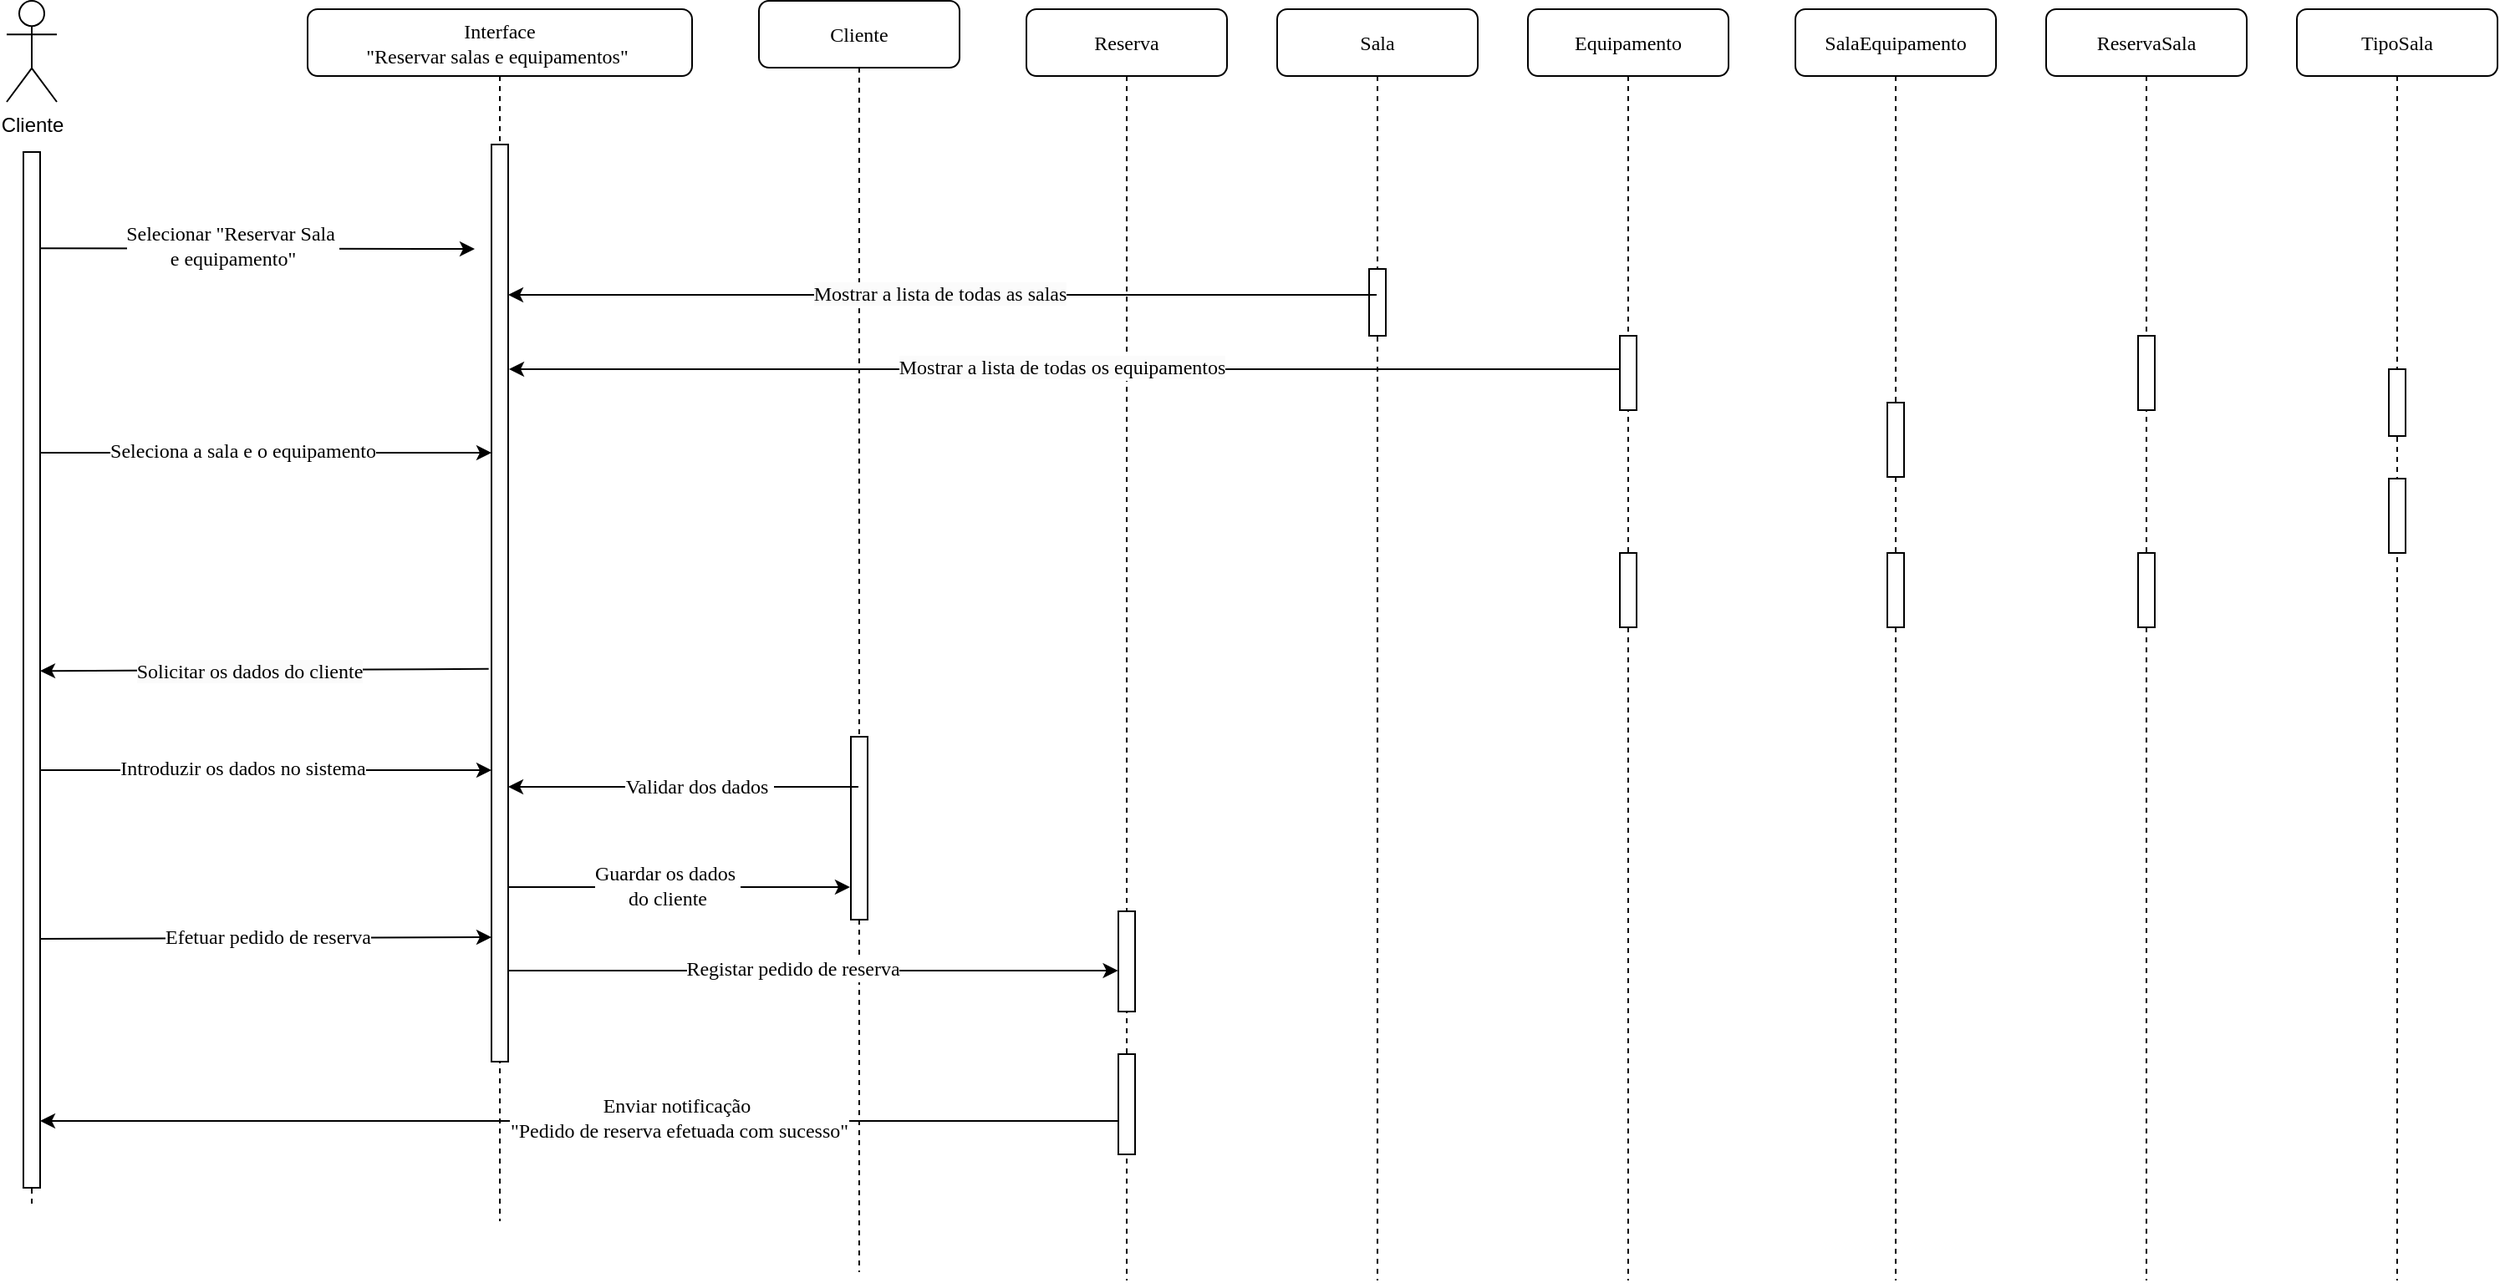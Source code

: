 <mxfile version="24.8.6" pages="3">
  <diagram id="Xv4Ezc63NW2Mipu4XVVe" name="Diagrama de Sequência 1">
    <mxGraphModel dx="1008" dy="534" grid="1" gridSize="10" guides="1" tooltips="1" connect="1" arrows="1" fold="1" page="1" pageScale="1" pageWidth="1169" pageHeight="827" math="0" shadow="0">
      <root>
        <mxCell id="0" />
        <mxCell id="1" parent="0" />
        <mxCell id="Sf8C7zPJ5vEVVHvEymLO-8" value="Cliente" style="shape=umlLifeline;perimeter=lifelinePerimeter;whiteSpace=wrap;html=1;container=1;collapsible=0;recursiveResize=0;outlineConnect=0;rounded=1;shadow=0;comic=0;labelBackgroundColor=none;strokeWidth=1;fontFamily=Verdana;fontSize=12;align=center;" parent="1" vertex="1">
          <mxGeometry x="570" y="49.5" width="120" height="761" as="geometry" />
        </mxCell>
        <mxCell id="Sf8C7zPJ5vEVVHvEymLO-9" value="" style="html=1;points=[];perimeter=orthogonalPerimeter;rounded=0;shadow=0;comic=0;labelBackgroundColor=none;strokeWidth=1;fontFamily=Verdana;fontSize=12;align=center;" parent="Sf8C7zPJ5vEVVHvEymLO-8" vertex="1">
          <mxGeometry x="55" y="440.5" width="10" height="109.5" as="geometry" />
        </mxCell>
        <mxCell id="F15eJDcA2aAtoLx5ITfS-22" value="" style="endArrow=none;html=1;rounded=0;endFill=0;startArrow=classic;startFill=1;" parent="Sf8C7zPJ5vEVVHvEymLO-8" edge="1">
          <mxGeometry width="50" height="50" relative="1" as="geometry">
            <mxPoint x="214.8" y="580.5" as="sourcePoint" />
            <mxPoint x="-160.0" y="580.5" as="targetPoint" />
            <Array as="points">
              <mxPoint x="112.77" y="580.5" />
            </Array>
          </mxGeometry>
        </mxCell>
        <mxCell id="F15eJDcA2aAtoLx5ITfS-23" value="Registar pedido de reserva" style="edgeLabel;html=1;align=center;verticalAlign=middle;resizable=0;points=[];fontFamily=Verdana;fontSize=12;" parent="F15eJDcA2aAtoLx5ITfS-22" vertex="1" connectable="0">
          <mxGeometry x="0.23" y="-2" relative="1" as="geometry">
            <mxPoint x="35" y="1" as="offset" />
          </mxGeometry>
        </mxCell>
        <mxCell id="Sf8C7zPJ5vEVVHvEymLO-1" value="Interface&lt;div style=&quot;font-size: 12px;&quot;&gt;&quot;Reservar salas e equipamentos&quot;&amp;nbsp;&lt;/div&gt;" style="shape=umlLifeline;perimeter=lifelinePerimeter;whiteSpace=wrap;html=1;container=1;collapsible=0;recursiveResize=0;outlineConnect=0;rounded=1;shadow=0;comic=0;labelBackgroundColor=none;strokeWidth=1;fontFamily=Verdana;fontSize=12;align=center;" parent="1" vertex="1">
          <mxGeometry x="300" y="54.5" width="230" height="725.5" as="geometry" />
        </mxCell>
        <mxCell id="Sf8C7zPJ5vEVVHvEymLO-2" value="" style="html=1;points=[];perimeter=orthogonalPerimeter;rounded=0;shadow=0;comic=0;labelBackgroundColor=none;strokeWidth=1;fontFamily=Verdana;fontSize=12;align=center;" parent="Sf8C7zPJ5vEVVHvEymLO-1" vertex="1">
          <mxGeometry x="110" y="81" width="10" height="549" as="geometry" />
        </mxCell>
        <mxCell id="Sf8C7zPJ5vEVVHvEymLO-12" value="" style="endArrow=classic;html=1;rounded=0;entryX=0.006;entryY=0.424;entryDx=0;entryDy=0;entryPerimeter=0;exitX=1.026;exitY=0.388;exitDx=0;exitDy=0;exitPerimeter=0;labelBackgroundColor=none;fontColor=default;startArrow=none;startFill=0;endFill=1;" parent="Sf8C7zPJ5vEVVHvEymLO-1" edge="1">
          <mxGeometry width="50" height="50" relative="1" as="geometry">
            <mxPoint x="-159.47" y="265.56" as="sourcePoint" />
            <mxPoint x="110.0" y="265.5" as="targetPoint" />
            <Array as="points">
              <mxPoint x="-29.47" y="265.5" />
            </Array>
          </mxGeometry>
        </mxCell>
        <mxCell id="UVFjZKixC5Ubl_KBxXZI-10" value="&lt;div style=&quot;font-size: 12px; text-wrap-mode: wrap;&quot;&gt;&lt;span style=&quot;text-wrap: nowrap; font-size: 12px;&quot;&gt;Seleciona a sala e o&amp;nbsp;&lt;/span&gt;&lt;span style=&quot;text-wrap-mode: nowrap; font-size: 12px;&quot;&gt;equipamento&lt;/span&gt;&lt;/div&gt;" style="edgeLabel;html=1;align=center;verticalAlign=middle;resizable=0;points=[];labelBackgroundColor=default;fontColor=default;labelBorderColor=none;textShadow=0;fontFamily=Verdana;fontSize=12;" parent="Sf8C7zPJ5vEVVHvEymLO-12" vertex="1" connectable="0">
          <mxGeometry x="-0.21" y="-1" relative="1" as="geometry">
            <mxPoint x="14" y="-2" as="offset" />
          </mxGeometry>
        </mxCell>
        <mxCell id="F15eJDcA2aAtoLx5ITfS-16" value="" style="endArrow=classic;html=1;rounded=0;entryX=0.006;entryY=0.424;entryDx=0;entryDy=0;entryPerimeter=0;exitX=1.026;exitY=0.388;exitDx=0;exitDy=0;exitPerimeter=0;labelBackgroundColor=none;fontColor=default;startArrow=none;startFill=0;endFill=1;" parent="Sf8C7zPJ5vEVVHvEymLO-1" edge="1">
          <mxGeometry width="50" height="50" relative="1" as="geometry">
            <mxPoint x="-159.47" y="455.56" as="sourcePoint" />
            <mxPoint x="110.0" y="455.5" as="targetPoint" />
            <Array as="points">
              <mxPoint x="-29.47" y="455.5" />
            </Array>
          </mxGeometry>
        </mxCell>
        <mxCell id="F15eJDcA2aAtoLx5ITfS-17" value="&lt;div style=&quot;font-size: 12px;&quot;&gt;Introduzir os dados no sistema&lt;/div&gt;" style="edgeLabel;html=1;align=center;verticalAlign=middle;resizable=0;points=[];labelBackgroundColor=default;fontColor=default;labelBorderColor=none;textShadow=0;fontFamily=Verdana;fontSize=12;" parent="F15eJDcA2aAtoLx5ITfS-16" vertex="1" connectable="0">
          <mxGeometry x="-0.21" y="-1" relative="1" as="geometry">
            <mxPoint x="14" y="-2" as="offset" />
          </mxGeometry>
        </mxCell>
        <mxCell id="1UxCsuvW3kTOG8DegGpN-2" value="" style="endArrow=none;html=1;rounded=0;entryX=1.253;entryY=0.792;entryDx=0;entryDy=0;entryPerimeter=0;endFill=0;startArrow=classic;startFill=1;" parent="Sf8C7zPJ5vEVVHvEymLO-1" edge="1">
          <mxGeometry width="50" height="50" relative="1" as="geometry">
            <mxPoint x="110" y="555.5" as="sourcePoint" />
            <mxPoint x="-164.5" y="556.54" as="targetPoint" />
            <Array as="points">
              <mxPoint x="102.97" y="555.5" />
            </Array>
          </mxGeometry>
        </mxCell>
        <mxCell id="F15eJDcA2aAtoLx5ITfS-21" value="Efetuar pedido de reserva" style="edgeLabel;html=1;align=center;verticalAlign=middle;resizable=0;points=[];fontFamily=Verdana;fontSize=12;" parent="1UxCsuvW3kTOG8DegGpN-2" vertex="1" connectable="0">
          <mxGeometry x="0.23" y="-2" relative="1" as="geometry">
            <mxPoint x="35" y="1" as="offset" />
          </mxGeometry>
        </mxCell>
        <mxCell id="Sf8C7zPJ5vEVVHvEymLO-7" value="" style="endArrow=classic;html=1;rounded=0;labelBackgroundColor=none;fontColor=default;" parent="Sf8C7zPJ5vEVVHvEymLO-1" edge="1">
          <mxGeometry width="50" height="50" relative="1" as="geometry">
            <mxPoint x="329.5" y="465.5" as="sourcePoint" />
            <mxPoint x="120" y="465.5" as="targetPoint" />
            <Array as="points" />
          </mxGeometry>
        </mxCell>
        <mxCell id="F15eJDcA2aAtoLx5ITfS-20" value="Validar dos dados&amp;nbsp;" style="edgeLabel;html=1;align=center;verticalAlign=middle;resizable=0;points=[];horizontal=1;fontSize=12;fontFamily=Verdana;" parent="Sf8C7zPJ5vEVVHvEymLO-7" vertex="1" connectable="0">
          <mxGeometry x="-0.207" y="-1" relative="1" as="geometry">
            <mxPoint x="-13" y="1" as="offset" />
          </mxGeometry>
        </mxCell>
        <mxCell id="Sf8C7zPJ5vEVVHvEymLO-14" value="" style="endArrow=classic;html=1;rounded=0;labelBackgroundColor=none;fontColor=default;exitX=0.88;exitY=0.093;exitDx=0;exitDy=0;exitPerimeter=0;" parent="Sf8C7zPJ5vEVVHvEymLO-1" source="UVFjZKixC5Ubl_KBxXZI-1" edge="1">
          <mxGeometry width="50" height="50" relative="1" as="geometry">
            <mxPoint x="-130" y="141.5" as="sourcePoint" />
            <mxPoint x="100" y="143.5" as="targetPoint" />
          </mxGeometry>
        </mxCell>
        <mxCell id="F15eJDcA2aAtoLx5ITfS-37" value="&lt;span style=&quot;font-size: 12px; background-color: initial; text-wrap-style: initial;&quot;&gt;Selecionar &quot;Reservar Sala&amp;nbsp;&lt;/span&gt;&lt;div style=&quot;font-size: 12px;&quot;&gt;&lt;span style=&quot;font-size: 12px; background-color: initial; text-wrap-style: initial;&quot;&gt;e equipamento&lt;/span&gt;&lt;span style=&quot;font-size: 12px; background-color: initial;&quot;&gt;&quot;&lt;/span&gt;&lt;/div&gt;" style="edgeLabel;html=1;align=center;verticalAlign=middle;resizable=0;points=[];fontFamily=Verdana;fontSize=12;" parent="Sf8C7zPJ5vEVVHvEymLO-14" vertex="1" connectable="0">
          <mxGeometry x="-0.114" y="2" relative="1" as="geometry">
            <mxPoint as="offset" />
          </mxGeometry>
        </mxCell>
        <mxCell id="F15eJDcA2aAtoLx5ITfS-18" value="" style="endArrow=classic;html=1;rounded=0;exitX=1.026;exitY=0.388;exitDx=0;exitDy=0;exitPerimeter=0;labelBackgroundColor=none;fontColor=default;startArrow=none;startFill=0;endFill=1;" parent="Sf8C7zPJ5vEVVHvEymLO-1" edge="1">
          <mxGeometry width="50" height="50" relative="1" as="geometry">
            <mxPoint x="120" y="525.56" as="sourcePoint" />
            <mxPoint x="324.47" y="525.5" as="targetPoint" />
            <Array as="points">
              <mxPoint x="250.0" y="525.5" />
              <mxPoint x="279.47" y="525.5" />
            </Array>
          </mxGeometry>
        </mxCell>
        <mxCell id="F15eJDcA2aAtoLx5ITfS-19" value="&lt;div style=&quot;font-size: 12px;&quot;&gt;Guardar os dados&amp;nbsp;&lt;/div&gt;&lt;div style=&quot;font-size: 12px;&quot;&gt;do cliente&lt;/div&gt;" style="edgeLabel;html=1;align=center;verticalAlign=middle;resizable=0;points=[];labelBackgroundColor=default;fontColor=default;labelBorderColor=none;textShadow=0;fontFamily=Verdana;fontSize=12;" parent="F15eJDcA2aAtoLx5ITfS-18" vertex="1" connectable="0">
          <mxGeometry x="-0.21" y="-1" relative="1" as="geometry">
            <mxPoint x="14" y="-2" as="offset" />
          </mxGeometry>
        </mxCell>
        <mxCell id="tvexhLLULagOUKHrUBK0-2" value="Cliente" style="shape=umlActor;html=1;verticalLabelPosition=bottom;verticalAlign=top;align=center;" parent="1" vertex="1">
          <mxGeometry x="120" y="49.5" width="30" height="60.5" as="geometry" />
        </mxCell>
        <mxCell id="tvexhLLULagOUKHrUBK0-10" value="Reserva" style="shape=umlLifeline;perimeter=lifelinePerimeter;whiteSpace=wrap;html=1;container=1;collapsible=0;recursiveResize=0;outlineConnect=0;rounded=1;shadow=0;comic=0;labelBackgroundColor=none;strokeWidth=1;fontFamily=Verdana;fontSize=12;align=center;" parent="1" vertex="1">
          <mxGeometry x="730" y="54.5" width="120" height="761" as="geometry" />
        </mxCell>
        <mxCell id="tvexhLLULagOUKHrUBK0-11" value="" style="html=1;points=[];perimeter=orthogonalPerimeter;rounded=0;shadow=0;comic=0;labelBackgroundColor=none;strokeWidth=1;fontFamily=Verdana;fontSize=12;align=center;" parent="tvexhLLULagOUKHrUBK0-10" vertex="1">
          <mxGeometry x="55" y="540" width="10" height="60" as="geometry" />
        </mxCell>
        <mxCell id="tvexhLLULagOUKHrUBK0-14" value="Equipamento" style="shape=umlLifeline;perimeter=lifelinePerimeter;whiteSpace=wrap;html=1;container=1;collapsible=0;recursiveResize=0;outlineConnect=0;rounded=1;shadow=0;comic=0;labelBackgroundColor=none;strokeWidth=1;fontFamily=Verdana;fontSize=12;align=center;" parent="1" vertex="1">
          <mxGeometry x="1030" y="54.5" width="120" height="761" as="geometry" />
        </mxCell>
        <mxCell id="tvexhLLULagOUKHrUBK0-15" value="" style="html=1;points=[];perimeter=orthogonalPerimeter;rounded=0;shadow=0;comic=0;labelBackgroundColor=none;strokeWidth=1;fontFamily=Verdana;fontSize=12;align=center;" parent="tvexhLLULagOUKHrUBK0-14" vertex="1">
          <mxGeometry x="55" y="195.5" width="10" height="44.5" as="geometry" />
        </mxCell>
        <mxCell id="G6xmYg571rkVu7QIkF60-1" value="" style="html=1;points=[];perimeter=orthogonalPerimeter;rounded=0;shadow=0;comic=0;labelBackgroundColor=none;strokeWidth=1;fontFamily=Verdana;fontSize=12;align=center;" parent="tvexhLLULagOUKHrUBK0-14" vertex="1">
          <mxGeometry x="55" y="325.5" width="10" height="44.5" as="geometry" />
        </mxCell>
        <mxCell id="UVFjZKixC5Ubl_KBxXZI-2" value="" style="endArrow=none;dashed=1;html=1;rounded=0;" parent="1" target="UVFjZKixC5Ubl_KBxXZI-1" edge="1">
          <mxGeometry width="50" height="50" relative="1" as="geometry">
            <mxPoint x="135" y="769.5" as="sourcePoint" />
            <mxPoint x="135" y="109" as="targetPoint" />
          </mxGeometry>
        </mxCell>
        <mxCell id="UVFjZKixC5Ubl_KBxXZI-1" value="" style="html=1;points=[];perimeter=orthogonalPerimeter;rounded=0;shadow=0;comic=0;labelBackgroundColor=none;strokeWidth=1;fontFamily=Verdana;fontSize=12;align=center;" parent="1" vertex="1">
          <mxGeometry x="130" y="140" width="10" height="620" as="geometry" />
        </mxCell>
        <mxCell id="tvexhLLULagOUKHrUBK0-12" value="Sala" style="shape=umlLifeline;perimeter=lifelinePerimeter;whiteSpace=wrap;html=1;container=1;collapsible=0;recursiveResize=0;outlineConnect=0;rounded=1;shadow=0;comic=0;labelBackgroundColor=none;strokeWidth=1;fontFamily=Verdana;fontSize=12;align=center;" parent="1" vertex="1">
          <mxGeometry x="880" y="54.5" width="120" height="761" as="geometry" />
        </mxCell>
        <mxCell id="tvexhLLULagOUKHrUBK0-13" value="" style="html=1;points=[];perimeter=orthogonalPerimeter;rounded=0;shadow=0;comic=0;labelBackgroundColor=none;strokeWidth=1;fontFamily=Verdana;fontSize=12;align=center;" parent="tvexhLLULagOUKHrUBK0-12" vertex="1">
          <mxGeometry x="55" y="155.5" width="10" height="40" as="geometry" />
        </mxCell>
        <mxCell id="UVFjZKixC5Ubl_KBxXZI-11" value="" style="endArrow=classic;html=1;rounded=0;labelBackgroundColor=none;fontColor=default;" parent="1" edge="1">
          <mxGeometry width="50" height="50" relative="1" as="geometry">
            <mxPoint x="939.5" y="225.5" as="sourcePoint" />
            <mxPoint x="420.004" y="225.5" as="targetPoint" />
            <Array as="points" />
          </mxGeometry>
        </mxCell>
        <mxCell id="UVFjZKixC5Ubl_KBxXZI-12" value="&lt;span style=&quot;font-size: 12px; background-color: rgb(251, 251, 251);&quot;&gt;Mostrar a lista de todas as salas&lt;/span&gt;" style="edgeLabel;html=1;align=center;verticalAlign=middle;resizable=0;points=[];fontFamily=Verdana;fontSize=12;" parent="UVFjZKixC5Ubl_KBxXZI-11" vertex="1" connectable="0">
          <mxGeometry x="0.006" y="-1" relative="1" as="geometry">
            <mxPoint as="offset" />
          </mxGeometry>
        </mxCell>
        <mxCell id="1UxCsuvW3kTOG8DegGpN-1" style="edgeStyle=orthogonalEdgeStyle;rounded=0;orthogonalLoop=1;jettySize=auto;html=1;exitX=0.5;exitY=1;exitDx=0;exitDy=0;" parent="1" edge="1">
          <mxGeometry relative="1" as="geometry">
            <mxPoint x="265" y="740" as="sourcePoint" />
            <mxPoint x="265" y="740" as="targetPoint" />
          </mxGeometry>
        </mxCell>
        <mxCell id="Sf8C7zPJ5vEVVHvEymLO-19" value="" style="endArrow=classic;html=1;rounded=0;exitX=0.033;exitY=0.158;exitDx=0;exitDy=0;exitPerimeter=0;labelBackgroundColor=none;fontColor=default;entryX=1.2;entryY=0.261;entryDx=0;entryDy=0;entryPerimeter=0;verticalAlign=middle;" parent="1" edge="1">
          <mxGeometry width="50" height="50" relative="1" as="geometry">
            <mxPoint x="408.33" y="449.4" as="sourcePoint" />
            <mxPoint x="140.0" y="450.6" as="targetPoint" />
            <Array as="points" />
          </mxGeometry>
        </mxCell>
        <mxCell id="F15eJDcA2aAtoLx5ITfS-4" value="&lt;span style=&quot;font-size: 12px; background-color: rgb(251, 251, 251);&quot;&gt;Solicitar os dados&amp;nbsp;&lt;/span&gt;&lt;span style=&quot;font-size: 12px; background-color: rgb(251, 251, 251);&quot;&gt;do cliente&lt;/span&gt;" style="edgeLabel;html=1;align=center;verticalAlign=middle;resizable=0;points=[];fontFamily=Verdana;fontSize=12;" parent="Sf8C7zPJ5vEVVHvEymLO-19" vertex="1" connectable="0">
          <mxGeometry x="0.068" y="1" relative="1" as="geometry">
            <mxPoint as="offset" />
          </mxGeometry>
        </mxCell>
        <mxCell id="F15eJDcA2aAtoLx5ITfS-2" value="" style="endArrow=classic;html=1;rounded=0;labelBackgroundColor=none;fontColor=default;" parent="1" edge="1">
          <mxGeometry width="50" height="50" relative="1" as="geometry">
            <mxPoint x="1085.0" y="270.0" as="sourcePoint" />
            <mxPoint x="420.504" y="270" as="targetPoint" />
            <Array as="points" />
          </mxGeometry>
        </mxCell>
        <mxCell id="F15eJDcA2aAtoLx5ITfS-3" value="&lt;span style=&quot;font-size: 12px; background-color: rgb(251, 251, 251);&quot;&gt;Mostrar a lista de todas os equipamentos&lt;/span&gt;" style="edgeLabel;html=1;align=center;verticalAlign=middle;resizable=0;points=[];fontFamily=Verdana;fontSize=12;" parent="F15eJDcA2aAtoLx5ITfS-2" vertex="1" connectable="0">
          <mxGeometry x="0.006" y="-1" relative="1" as="geometry">
            <mxPoint as="offset" />
          </mxGeometry>
        </mxCell>
        <mxCell id="F15eJDcA2aAtoLx5ITfS-27" value="" style="endArrow=classic;html=1;rounded=0;labelBackgroundColor=none;fontColor=default;entryX=1;entryY=0.919;entryDx=0;entryDy=0;entryPerimeter=0;" parent="1" source="tvexhLLULagOUKHrUBK0-10" edge="1">
          <mxGeometry width="50" height="50" relative="1" as="geometry">
            <mxPoint x="740" y="720" as="sourcePoint" />
            <mxPoint x="140" y="720" as="targetPoint" />
            <Array as="points" />
          </mxGeometry>
        </mxCell>
        <mxCell id="F15eJDcA2aAtoLx5ITfS-32" value="Enviar notificação&amp;nbsp;&lt;div style=&quot;font-size: 12px;&quot;&gt;&quot;Pedido de reserva efetuada com sucesso&quot;&lt;/div&gt;" style="edgeLabel;html=1;align=center;verticalAlign=middle;resizable=0;points=[];fontFamily=Verdana;fontSize=12;" parent="F15eJDcA2aAtoLx5ITfS-27" vertex="1" connectable="0">
          <mxGeometry x="-0.176" y="-2" relative="1" as="geometry">
            <mxPoint as="offset" />
          </mxGeometry>
        </mxCell>
        <mxCell id="F15eJDcA2aAtoLx5ITfS-29" value="" style="html=1;points=[];perimeter=orthogonalPerimeter;rounded=0;shadow=0;comic=0;labelBackgroundColor=none;strokeWidth=1;fontFamily=Verdana;fontSize=12;align=center;" parent="1" vertex="1">
          <mxGeometry x="785" y="680" width="10" height="60" as="geometry" />
        </mxCell>
        <mxCell id="tIkw78NcONcjSJP3Q7eA-1" value="SalaEquipamento" style="shape=umlLifeline;perimeter=lifelinePerimeter;whiteSpace=wrap;html=1;container=1;collapsible=0;recursiveResize=0;outlineConnect=0;rounded=1;shadow=0;comic=0;labelBackgroundColor=none;strokeWidth=1;fontFamily=Verdana;fontSize=12;align=center;" parent="1" vertex="1">
          <mxGeometry x="1190" y="54.5" width="120" height="761" as="geometry" />
        </mxCell>
        <mxCell id="tIkw78NcONcjSJP3Q7eA-2" value="" style="html=1;points=[];perimeter=orthogonalPerimeter;rounded=0;shadow=0;comic=0;labelBackgroundColor=none;strokeWidth=1;fontFamily=Verdana;fontSize=12;align=center;" parent="tIkw78NcONcjSJP3Q7eA-1" vertex="1">
          <mxGeometry x="55" y="235.5" width="10" height="44.5" as="geometry" />
        </mxCell>
        <mxCell id="tIkw78NcONcjSJP3Q7eA-3" value="" style="html=1;points=[];perimeter=orthogonalPerimeter;rounded=0;shadow=0;comic=0;labelBackgroundColor=none;strokeWidth=1;fontFamily=Verdana;fontSize=12;align=center;" parent="tIkw78NcONcjSJP3Q7eA-1" vertex="1">
          <mxGeometry x="55" y="325.5" width="10" height="44.5" as="geometry" />
        </mxCell>
        <mxCell id="tIkw78NcONcjSJP3Q7eA-4" value="ReservaSala" style="shape=umlLifeline;perimeter=lifelinePerimeter;whiteSpace=wrap;html=1;container=1;collapsible=0;recursiveResize=0;outlineConnect=0;rounded=1;shadow=0;comic=0;labelBackgroundColor=none;strokeWidth=1;fontFamily=Verdana;fontSize=12;align=center;" parent="1" vertex="1">
          <mxGeometry x="1340" y="54.5" width="120" height="761" as="geometry" />
        </mxCell>
        <mxCell id="tIkw78NcONcjSJP3Q7eA-5" value="" style="html=1;points=[];perimeter=orthogonalPerimeter;rounded=0;shadow=0;comic=0;labelBackgroundColor=none;strokeWidth=1;fontFamily=Verdana;fontSize=12;align=center;" parent="tIkw78NcONcjSJP3Q7eA-4" vertex="1">
          <mxGeometry x="55" y="195.5" width="10" height="44.5" as="geometry" />
        </mxCell>
        <mxCell id="tIkw78NcONcjSJP3Q7eA-6" value="" style="html=1;points=[];perimeter=orthogonalPerimeter;rounded=0;shadow=0;comic=0;labelBackgroundColor=none;strokeWidth=1;fontFamily=Verdana;fontSize=12;align=center;" parent="tIkw78NcONcjSJP3Q7eA-4" vertex="1">
          <mxGeometry x="55" y="325.5" width="10" height="44.5" as="geometry" />
        </mxCell>
        <mxCell id="cFLpCr1Gla36o5YJYlGV-1" value="TipoSala" style="shape=umlLifeline;perimeter=lifelinePerimeter;whiteSpace=wrap;html=1;container=1;collapsible=0;recursiveResize=0;outlineConnect=0;rounded=1;shadow=0;comic=0;labelBackgroundColor=none;strokeWidth=1;fontFamily=Verdana;fontSize=12;align=center;" parent="1" vertex="1">
          <mxGeometry x="1490" y="54.5" width="120" height="761" as="geometry" />
        </mxCell>
        <mxCell id="cFLpCr1Gla36o5YJYlGV-2" value="" style="html=1;points=[];perimeter=orthogonalPerimeter;rounded=0;shadow=0;comic=0;labelBackgroundColor=none;strokeWidth=1;fontFamily=Verdana;fontSize=12;align=center;" parent="cFLpCr1Gla36o5YJYlGV-1" vertex="1">
          <mxGeometry x="55" y="215.5" width="10" height="40" as="geometry" />
        </mxCell>
        <mxCell id="cFLpCr1Gla36o5YJYlGV-3" value="" style="html=1;points=[];perimeter=orthogonalPerimeter;rounded=0;shadow=0;comic=0;labelBackgroundColor=none;strokeWidth=1;fontFamily=Verdana;fontSize=12;align=center;" parent="cFLpCr1Gla36o5YJYlGV-1" vertex="1">
          <mxGeometry x="55" y="281" width="10" height="44.5" as="geometry" />
        </mxCell>
      </root>
    </mxGraphModel>
  </diagram>
  <diagram id="lpHrjJIZniX6dQ62pW_P" name="Diagrama de Sequência 2">
    <mxGraphModel grid="1" page="1" gridSize="10" guides="1" tooltips="1" connect="1" arrows="1" fold="1" pageScale="1" pageWidth="1400" pageHeight="850" math="0" shadow="0">
      <root>
        <mxCell id="0" />
        <mxCell id="1" parent="0" />
        <mxCell id="HI8_en5ClchkOxg4AH7Z-1" value="Cliente" style="shape=umlLifeline;perimeter=lifelinePerimeter;whiteSpace=wrap;html=1;container=1;collapsible=0;recursiveResize=0;outlineConnect=0;rounded=1;shadow=0;comic=0;labelBackgroundColor=none;strokeWidth=1;fontFamily=Verdana;fontSize=12;align=center;" vertex="1" parent="1">
          <mxGeometry x="570" y="49.5" width="120" height="700.5" as="geometry" />
        </mxCell>
        <mxCell id="HI8_en5ClchkOxg4AH7Z-2" value="" style="html=1;points=[];perimeter=orthogonalPerimeter;rounded=0;shadow=0;comic=0;labelBackgroundColor=none;strokeWidth=1;fontFamily=Verdana;fontSize=12;align=center;" vertex="1" parent="HI8_en5ClchkOxg4AH7Z-1">
          <mxGeometry x="55" y="250.5" width="10" height="29.5" as="geometry" />
        </mxCell>
        <mxCell id="HI8_en5ClchkOxg4AH7Z-3" value="" style="endArrow=classic;html=1;rounded=0;exitX=1.026;exitY=0.388;exitDx=0;exitDy=0;exitPerimeter=0;labelBackgroundColor=none;fontColor=default;startArrow=none;startFill=0;endFill=1;" edge="1" parent="HI8_en5ClchkOxg4AH7Z-1" target="HI8_en5ClchkOxg4AH7Z-14">
          <mxGeometry width="50" height="50" relative="1" as="geometry">
            <mxPoint x="-150.0" y="460.56" as="sourcePoint" />
            <mxPoint x="119.47" y="460.5" as="targetPoint" />
            <Array as="points">
              <mxPoint x="-20" y="460.5" />
            </Array>
          </mxGeometry>
        </mxCell>
        <mxCell id="HI8_en5ClchkOxg4AH7Z-4" value="Criar nova reserva" style="edgeLabel;html=1;align=center;verticalAlign=middle;resizable=0;points=[];labelBackgroundColor=default;fontColor=default;labelBorderColor=none;textShadow=0;fontSize=12;fontFamily=Verdana;" vertex="1" connectable="0" parent="HI8_en5ClchkOxg4AH7Z-3">
          <mxGeometry x="-0.21" y="-1" relative="1" as="geometry">
            <mxPoint x="64" y="-1" as="offset" />
          </mxGeometry>
        </mxCell>
        <mxCell id="HI8_en5ClchkOxg4AH7Z-5" value="Interface&lt;div style=&quot;font-size: 12px;&quot;&gt;&quot;Responder a pedido de reservas de salas e equipamentos&quot;&amp;nbsp;&lt;/div&gt;" style="shape=umlLifeline;perimeter=lifelinePerimeter;whiteSpace=wrap;html=1;container=1;collapsible=0;recursiveResize=0;outlineConnect=0;rounded=1;shadow=0;comic=0;labelBackgroundColor=none;strokeWidth=1;fontFamily=Verdana;fontSize=12;align=center;size=56;" vertex="1" parent="1">
          <mxGeometry x="300" y="54.5" width="230" height="695.5" as="geometry" />
        </mxCell>
        <mxCell id="HI8_en5ClchkOxg4AH7Z-6" value="" style="html=1;points=[];perimeter=orthogonalPerimeter;rounded=0;shadow=0;comic=0;labelBackgroundColor=none;strokeWidth=1;fontFamily=Verdana;fontSize=12;align=center;" vertex="1" parent="HI8_en5ClchkOxg4AH7Z-5">
          <mxGeometry x="110" y="81" width="10" height="499" as="geometry" />
        </mxCell>
        <mxCell id="HI8_en5ClchkOxg4AH7Z-7" value="" style="endArrow=classic;html=1;rounded=0;labelBackgroundColor=none;fontColor=default;entryX=-0.333;entryY=0.098;entryDx=0;entryDy=0;entryPerimeter=0;" edge="1" parent="HI8_en5ClchkOxg4AH7Z-5">
          <mxGeometry width="50" height="50" relative="1" as="geometry">
            <mxPoint x="-156.67" y="195.502" as="sourcePoint" />
            <mxPoint x="110.0" y="195.502" as="targetPoint" />
          </mxGeometry>
        </mxCell>
        <mxCell id="HI8_en5ClchkOxg4AH7Z-8" value="Selecionar o pedido de reserva" style="edgeLabel;html=1;align=center;verticalAlign=middle;resizable=0;points=[];fontSize=12;fontFamily=Verdana;" vertex="1" connectable="0" parent="HI8_en5ClchkOxg4AH7Z-7">
          <mxGeometry x="-0.057" y="-1" relative="1" as="geometry">
            <mxPoint as="offset" />
          </mxGeometry>
        </mxCell>
        <mxCell id="HI8_en5ClchkOxg4AH7Z-9" value="" style="endArrow=none;html=1;rounded=0;exitX=1.429;exitY=0.162;exitDx=0;exitDy=0;exitPerimeter=0;startArrow=classic;startFill=1;endFill=0;" edge="1" parent="HI8_en5ClchkOxg4AH7Z-5" target="HI8_en5ClchkOxg4AH7Z-1">
          <mxGeometry width="50" height="50" relative="1" as="geometry">
            <mxPoint x="120.0" y="255.498" as="sourcePoint" />
            <mxPoint x="480" y="255.5" as="targetPoint" />
          </mxGeometry>
        </mxCell>
        <mxCell id="HI8_en5ClchkOxg4AH7Z-10" value="Mostrar o nome do&amp;nbsp;&lt;div&gt;cliente que&lt;div style=&quot;font-size: 12px;&quot;&gt;fez o pedido reserva&lt;/div&gt;&lt;/div&gt;" style="edgeLabel;html=1;align=center;verticalAlign=middle;resizable=0;points=[];fontSize=12;fontFamily=Verdana;" vertex="1" connectable="0" parent="HI8_en5ClchkOxg4AH7Z-9">
          <mxGeometry x="-0.126" y="-1" relative="1" as="geometry">
            <mxPoint x="18" y="-1" as="offset" />
          </mxGeometry>
        </mxCell>
        <mxCell id="HI8_en5ClchkOxg4AH7Z-11" value="" style="endArrow=classic;html=1;rounded=0;labelBackgroundColor=none;fontColor=default;entryX=-0.333;entryY=0.098;entryDx=0;entryDy=0;entryPerimeter=0;" edge="1" parent="HI8_en5ClchkOxg4AH7Z-5">
          <mxGeometry width="50" height="50" relative="1" as="geometry">
            <mxPoint x="-156.67" y="415.502" as="sourcePoint" />
            <mxPoint x="110.0" y="415.502" as="targetPoint" />
          </mxGeometry>
        </mxCell>
        <mxCell id="HI8_en5ClchkOxg4AH7Z-12" value="Aprovar / rejeitar o pedido de reserva" style="edgeLabel;html=1;align=center;verticalAlign=middle;resizable=0;points=[];fontSize=12;fontFamily=Verdana;" vertex="1" connectable="0" parent="HI8_en5ClchkOxg4AH7Z-11">
          <mxGeometry x="-0.057" y="-1" relative="1" as="geometry">
            <mxPoint as="offset" />
          </mxGeometry>
        </mxCell>
        <mxCell id="HI8_en5ClchkOxg4AH7Z-13" value="&lt;font face=&quot;Verdana&quot; style=&quot;font-size: 13px;&quot;&gt;Rececionista&lt;/font&gt;" style="shape=umlActor;html=1;verticalLabelPosition=bottom;verticalAlign=top;align=center;" vertex="1" parent="1">
          <mxGeometry x="120" y="49.5" width="30" height="60" as="geometry" />
        </mxCell>
        <mxCell id="HI8_en5ClchkOxg4AH7Z-14" value="Reserva" style="shape=umlLifeline;perimeter=lifelinePerimeter;whiteSpace=wrap;html=1;container=1;collapsible=0;recursiveResize=0;outlineConnect=0;rounded=1;shadow=0;comic=0;labelBackgroundColor=none;strokeWidth=1;fontFamily=Verdana;fontSize=12;align=center;" vertex="1" parent="1">
          <mxGeometry x="730" y="54.5" width="120" height="695.5" as="geometry" />
        </mxCell>
        <mxCell id="HI8_en5ClchkOxg4AH7Z-15" value="" style="html=1;points=[];perimeter=orthogonalPerimeter;rounded=0;shadow=0;comic=0;labelBackgroundColor=none;strokeWidth=1;fontFamily=Verdana;fontSize=12;align=center;" vertex="1" parent="HI8_en5ClchkOxg4AH7Z-14">
          <mxGeometry x="55" y="135.5" width="10" height="94.5" as="geometry" />
        </mxCell>
        <mxCell id="HI8_en5ClchkOxg4AH7Z-16" value="" style="endArrow=none;html=1;rounded=0;exitX=1.429;exitY=0.162;exitDx=0;exitDy=0;exitPerimeter=0;startArrow=classic;startFill=1;endFill=0;" edge="1" parent="HI8_en5ClchkOxg4AH7Z-14" target="HI8_en5ClchkOxg4AH7Z-26">
          <mxGeometry width="50" height="50" relative="1" as="geometry">
            <mxPoint x="-310.0" y="335.498" as="sourcePoint" />
            <mxPoint x="209.5" y="335.498" as="targetPoint" />
          </mxGeometry>
        </mxCell>
        <mxCell id="HI8_en5ClchkOxg4AH7Z-17" value="Mostrar informação do equipamento escolhido" style="edgeLabel;html=1;align=center;verticalAlign=middle;resizable=0;points=[];fontSize=12;fontFamily=Verdana;" vertex="1" connectable="0" parent="HI8_en5ClchkOxg4AH7Z-16">
          <mxGeometry x="-0.126" y="-1" relative="1" as="geometry">
            <mxPoint x="33" y="-1" as="offset" />
          </mxGeometry>
        </mxCell>
        <mxCell id="HI8_en5ClchkOxg4AH7Z-18" value="" style="html=1;points=[];perimeter=orthogonalPerimeter;rounded=0;shadow=0;comic=0;labelBackgroundColor=none;strokeWidth=1;fontFamily=Verdana;fontSize=12;align=center;" vertex="1" parent="HI8_en5ClchkOxg4AH7Z-14">
          <mxGeometry x="55" y="435.5" width="10" height="29.5" as="geometry" />
        </mxCell>
        <mxCell id="HI8_en5ClchkOxg4AH7Z-19" value="" style="endArrow=none;html=1;rounded=0;labelBackgroundColor=none;fontColor=default;entryX=1.36;entryY=0.139;entryDx=0;entryDy=0;entryPerimeter=0;startArrow=classic;startFill=1;endFill=0;fontSize=18;" edge="1" parent="HI8_en5ClchkOxg4AH7Z-14" source="HI8_en5ClchkOxg4AH7Z-23">
          <mxGeometry x="-0.021" y="-32" width="50" height="50" relative="1" as="geometry">
            <mxPoint x="200.9" y="495.5" as="sourcePoint" />
            <mxPoint x="-310.0" y="495.5" as="targetPoint" />
            <Array as="points" />
            <mxPoint as="offset" />
          </mxGeometry>
        </mxCell>
        <mxCell id="HI8_en5ClchkOxg4AH7Z-20" value="&lt;span style=&quot;font-size: 12px;&quot;&gt;Alterar o status da sala&lt;/span&gt;" style="edgeLabel;html=1;align=center;verticalAlign=middle;resizable=0;points=[];fontSize=12;fontFamily=Verdana;" vertex="1" connectable="0" parent="HI8_en5ClchkOxg4AH7Z-19">
          <mxGeometry x="-0.075" relative="1" as="geometry">
            <mxPoint x="-4" y="2" as="offset" />
          </mxGeometry>
        </mxCell>
        <mxCell id="HI8_en5ClchkOxg4AH7Z-21" value="" style="html=1;points=[];perimeter=orthogonalPerimeter;rounded=0;shadow=0;comic=0;labelBackgroundColor=none;strokeWidth=1;fontFamily=Verdana;fontSize=12;align=center;" vertex="1" parent="HI8_en5ClchkOxg4AH7Z-14">
          <mxGeometry x="55" y="585.5" width="10" height="29.5" as="geometry" />
        </mxCell>
        <mxCell id="HI8_en5ClchkOxg4AH7Z-22" value="" style="endArrow=none;dashed=1;html=1;rounded=0;" edge="1" parent="1" source="HI8_en5ClchkOxg4AH7Z-30" target="HI8_en5ClchkOxg4AH7Z-13">
          <mxGeometry width="50" height="50" relative="1" as="geometry">
            <mxPoint x="135" y="769.5" as="sourcePoint" />
            <mxPoint x="170" y="229.5" as="targetPoint" />
          </mxGeometry>
        </mxCell>
        <mxCell id="HI8_en5ClchkOxg4AH7Z-23" value="Disponibilidade&amp;nbsp;" style="shape=umlLifeline;perimeter=lifelinePerimeter;whiteSpace=wrap;html=1;container=1;collapsible=0;recursiveResize=0;outlineConnect=0;rounded=1;shadow=0;comic=0;labelBackgroundColor=none;strokeWidth=1;fontFamily=Verdana;fontSize=12;align=center;" vertex="1" parent="1">
          <mxGeometry x="1180" y="54.5" width="120" height="705.5" as="geometry" />
        </mxCell>
        <mxCell id="HI8_en5ClchkOxg4AH7Z-24" value="" style="html=1;points=[];perimeter=orthogonalPerimeter;rounded=0;shadow=0;comic=0;labelBackgroundColor=none;strokeWidth=1;fontFamily=Verdana;fontSize=12;align=center;" vertex="1" parent="HI8_en5ClchkOxg4AH7Z-23">
          <mxGeometry x="55" y="380" width="10" height="34.5" as="geometry" />
        </mxCell>
        <mxCell id="HI8_en5ClchkOxg4AH7Z-25" value="" style="html=1;points=[];perimeter=orthogonalPerimeter;rounded=0;shadow=0;comic=0;labelBackgroundColor=none;strokeWidth=1;fontFamily=Verdana;fontSize=12;align=center;" vertex="1" parent="HI8_en5ClchkOxg4AH7Z-23">
          <mxGeometry x="55" y="475.5" width="10" height="34.5" as="geometry" />
        </mxCell>
        <mxCell id="HI8_en5ClchkOxg4AH7Z-26" value="Equipamento" style="shape=umlLifeline;perimeter=lifelinePerimeter;whiteSpace=wrap;html=1;container=1;collapsible=0;recursiveResize=0;outlineConnect=0;rounded=1;shadow=0;comic=0;labelBackgroundColor=none;strokeWidth=1;fontFamily=Verdana;fontSize=12;align=center;" vertex="1" parent="1">
          <mxGeometry x="1030" y="54.5" width="120" height="695.5" as="geometry" />
        </mxCell>
        <mxCell id="HI8_en5ClchkOxg4AH7Z-27" value="" style="html=1;points=[];perimeter=orthogonalPerimeter;rounded=0;shadow=0;comic=0;labelBackgroundColor=none;strokeWidth=1;fontFamily=Verdana;fontSize=12;align=center;" vertex="1" parent="HI8_en5ClchkOxg4AH7Z-26">
          <mxGeometry x="55" y="320" width="10" height="60" as="geometry" />
        </mxCell>
        <mxCell id="HI8_en5ClchkOxg4AH7Z-28" value="" style="html=1;points=[];perimeter=orthogonalPerimeter;rounded=0;shadow=0;comic=0;labelBackgroundColor=none;strokeWidth=1;fontFamily=Verdana;fontSize=12;align=center;" vertex="1" parent="HI8_en5ClchkOxg4AH7Z-26">
          <mxGeometry x="55" y="515.5" width="10" height="34.5" as="geometry" />
        </mxCell>
        <mxCell id="HI8_en5ClchkOxg4AH7Z-29" value="" style="endArrow=none;dashed=1;html=1;rounded=0;" edge="1" parent="1" target="HI8_en5ClchkOxg4AH7Z-30">
          <mxGeometry width="50" height="50" relative="1" as="geometry">
            <mxPoint x="135" y="760" as="sourcePoint" />
            <mxPoint x="135" y="109" as="targetPoint" />
            <Array as="points">
              <mxPoint x="135" y="750" />
            </Array>
          </mxGeometry>
        </mxCell>
        <mxCell id="HI8_en5ClchkOxg4AH7Z-30" value="" style="html=1;points=[];perimeter=orthogonalPerimeter;rounded=0;shadow=0;comic=0;labelBackgroundColor=none;strokeWidth=1;fontFamily=Verdana;fontSize=12;align=center;" vertex="1" parent="1">
          <mxGeometry x="130" y="140" width="10" height="560" as="geometry" />
        </mxCell>
        <mxCell id="HI8_en5ClchkOxg4AH7Z-31" value="Sala" style="shape=umlLifeline;perimeter=lifelinePerimeter;whiteSpace=wrap;html=1;container=1;collapsible=0;recursiveResize=0;outlineConnect=0;rounded=1;shadow=0;comic=0;labelBackgroundColor=none;strokeWidth=1;fontFamily=Verdana;fontSize=12;align=center;" vertex="1" parent="1">
          <mxGeometry x="880" y="54.5" width="120" height="695.5" as="geometry" />
        </mxCell>
        <mxCell id="HI8_en5ClchkOxg4AH7Z-32" value="" style="html=1;points=[];perimeter=orthogonalPerimeter;rounded=0;shadow=0;comic=0;labelBackgroundColor=none;strokeWidth=1;fontFamily=Verdana;fontSize=12;align=center;" vertex="1" parent="HI8_en5ClchkOxg4AH7Z-31">
          <mxGeometry x="55" y="275.5" width="10" height="34.5" as="geometry" />
        </mxCell>
        <mxCell id="HI8_en5ClchkOxg4AH7Z-33" value="" style="endArrow=classic;html=1;rounded=0;exitX=1.429;exitY=0.162;exitDx=0;exitDy=0;exitPerimeter=0;startArrow=none;startFill=0;endFill=1;" edge="1" parent="HI8_en5ClchkOxg4AH7Z-31">
          <mxGeometry width="50" height="50" relative="1" as="geometry">
            <mxPoint x="-460.0" y="359.998" as="sourcePoint" />
            <mxPoint x="210" y="359.5" as="targetPoint" />
          </mxGeometry>
        </mxCell>
        <mxCell id="HI8_en5ClchkOxg4AH7Z-34" value="Verificar disponibilidade do equipamento" style="edgeLabel;html=1;align=center;verticalAlign=middle;resizable=0;points=[];fontSize=12;fontFamily=Verdana;" vertex="1" connectable="0" parent="HI8_en5ClchkOxg4AH7Z-33">
          <mxGeometry x="-0.126" y="-1" relative="1" as="geometry">
            <mxPoint x="33" y="-1" as="offset" />
          </mxGeometry>
        </mxCell>
        <mxCell id="HI8_en5ClchkOxg4AH7Z-35" value="" style="endArrow=none;html=1;rounded=0;labelBackgroundColor=none;fontColor=default;entryX=1.36;entryY=0.139;entryDx=0;entryDy=0;entryPerimeter=0;startArrow=classic;startFill=1;endFill=0;fontSize=18;" edge="1" parent="HI8_en5ClchkOxg4AH7Z-31" source="HI8_en5ClchkOxg4AH7Z-26">
          <mxGeometry x="-0.021" y="-32" width="50" height="50" relative="1" as="geometry">
            <mxPoint x="360" y="536" as="sourcePoint" />
            <mxPoint x="-460.0" y="535.5" as="targetPoint" />
            <Array as="points" />
            <mxPoint as="offset" />
          </mxGeometry>
        </mxCell>
        <mxCell id="HI8_en5ClchkOxg4AH7Z-36" value="&lt;span style=&quot;font-size: 12px;&quot;&gt;Alterar o status do equipamento&lt;/span&gt;" style="edgeLabel;html=1;align=center;verticalAlign=middle;resizable=0;points=[];fontSize=12;fontFamily=Verdana;" vertex="1" connectable="0" parent="HI8_en5ClchkOxg4AH7Z-35">
          <mxGeometry x="-0.075" relative="1" as="geometry">
            <mxPoint x="-4" y="2" as="offset" />
          </mxGeometry>
        </mxCell>
        <mxCell id="HI8_en5ClchkOxg4AH7Z-37" style="edgeStyle=orthogonalEdgeStyle;rounded=0;orthogonalLoop=1;jettySize=auto;html=1;exitX=0.5;exitY=1;exitDx=0;exitDy=0;" edge="1" parent="1">
          <mxGeometry relative="1" as="geometry">
            <mxPoint x="265" y="740" as="sourcePoint" />
            <mxPoint x="265" y="740" as="targetPoint" />
          </mxGeometry>
        </mxCell>
        <mxCell id="HI8_en5ClchkOxg4AH7Z-38" value="" style="endArrow=none;html=1;rounded=0;exitX=1.429;exitY=0.162;exitDx=0;exitDy=0;exitPerimeter=0;startArrow=classic;startFill=1;endFill=0;" edge="1" parent="1">
          <mxGeometry width="50" height="50" relative="1" as="geometry">
            <mxPoint x="420.0" y="209.998" as="sourcePoint" />
            <mxPoint x="780" y="210" as="targetPoint" />
          </mxGeometry>
        </mxCell>
        <mxCell id="HI8_en5ClchkOxg4AH7Z-39" value="Mostrar pedidos de reservas pendentes" style="edgeLabel;html=1;align=center;verticalAlign=middle;resizable=0;points=[];fontSize=12;fontFamily=Verdana;" vertex="1" connectable="0" parent="HI8_en5ClchkOxg4AH7Z-38">
          <mxGeometry x="-0.126" y="-1" relative="1" as="geometry">
            <mxPoint x="33" y="-1" as="offset" />
          </mxGeometry>
        </mxCell>
        <mxCell id="HI8_en5ClchkOxg4AH7Z-40" value="" style="endArrow=classic;html=1;rounded=0;labelBackgroundColor=none;fontColor=default;entryX=-0.333;entryY=0.098;entryDx=0;entryDy=0;entryPerimeter=0;" edge="1" parent="1">
          <mxGeometry width="50" height="50" relative="1" as="geometry">
            <mxPoint x="143.33" y="170.002" as="sourcePoint" />
            <mxPoint x="410.0" y="170.002" as="targetPoint" />
          </mxGeometry>
        </mxCell>
        <mxCell id="HI8_en5ClchkOxg4AH7Z-41" value="Selecionar &quot;Reservas&quot;" style="edgeLabel;html=1;align=center;verticalAlign=middle;resizable=0;points=[];fontSize=12;fontFamily=Verdana;" vertex="1" connectable="0" parent="HI8_en5ClchkOxg4AH7Z-40">
          <mxGeometry x="-0.057" y="-1" relative="1" as="geometry">
            <mxPoint as="offset" />
          </mxGeometry>
        </mxCell>
        <mxCell id="HI8_en5ClchkOxg4AH7Z-42" value="" style="endArrow=none;html=1;rounded=0;exitX=1.429;exitY=0.162;exitDx=0;exitDy=0;exitPerimeter=0;startArrow=classic;startFill=1;endFill=0;" edge="1" parent="1">
          <mxGeometry width="50" height="50" relative="1" as="geometry">
            <mxPoint x="420.0" y="269.998" as="sourcePoint" />
            <mxPoint x="780" y="270" as="targetPoint" />
          </mxGeometry>
        </mxCell>
        <mxCell id="HI8_en5ClchkOxg4AH7Z-43" value="Mostrar informação da reserva" style="edgeLabel;html=1;align=center;verticalAlign=middle;resizable=0;points=[];fontSize=12;fontFamily=Verdana;" vertex="1" connectable="0" parent="HI8_en5ClchkOxg4AH7Z-42">
          <mxGeometry x="-0.126" y="-1" relative="1" as="geometry">
            <mxPoint x="33" y="-1" as="offset" />
          </mxGeometry>
        </mxCell>
        <mxCell id="HI8_en5ClchkOxg4AH7Z-44" value="" style="endArrow=none;html=1;rounded=0;exitX=1.429;exitY=0.162;exitDx=0;exitDy=0;exitPerimeter=0;startArrow=classic;startFill=1;endFill=0;" edge="1" parent="1">
          <mxGeometry width="50" height="50" relative="1" as="geometry">
            <mxPoint x="420.0" y="349.998" as="sourcePoint" />
            <mxPoint x="939.5" y="349.998" as="targetPoint" />
          </mxGeometry>
        </mxCell>
        <mxCell id="HI8_en5ClchkOxg4AH7Z-45" value="Mostrar informação da sala escolhida" style="edgeLabel;html=1;align=center;verticalAlign=middle;resizable=0;points=[];fontSize=12;fontFamily=Verdana;" vertex="1" connectable="0" parent="HI8_en5ClchkOxg4AH7Z-44">
          <mxGeometry x="-0.126" y="-1" relative="1" as="geometry">
            <mxPoint x="33" y="-1" as="offset" />
          </mxGeometry>
        </mxCell>
        <mxCell id="HI8_en5ClchkOxg4AH7Z-46" value="" style="endArrow=classic;html=1;rounded=0;exitX=1.429;exitY=0.162;exitDx=0;exitDy=0;exitPerimeter=0;startArrow=none;startFill=0;endFill=1;" edge="1" parent="1">
          <mxGeometry width="50" height="50" relative="1" as="geometry">
            <mxPoint x="420.0" y="449.998" as="sourcePoint" />
            <mxPoint x="1239.5" y="449.998" as="targetPoint" />
          </mxGeometry>
        </mxCell>
        <mxCell id="HI8_en5ClchkOxg4AH7Z-47" value="Verificar disponibilidade da sala" style="edgeLabel;html=1;align=center;verticalAlign=middle;resizable=0;points=[];fontSize=12;fontFamily=Verdana;" vertex="1" connectable="0" parent="HI8_en5ClchkOxg4AH7Z-46">
          <mxGeometry x="-0.126" y="-1" relative="1" as="geometry">
            <mxPoint x="33" y="-1" as="offset" />
          </mxGeometry>
        </mxCell>
        <mxCell id="HI8_en5ClchkOxg4AH7Z-48" value="" style="endArrow=none;html=1;rounded=0;startArrow=classic;startFill=1;endFill=0;entryX=0.133;entryY=0.684;entryDx=0;entryDy=0;entryPerimeter=0;" edge="1" parent="1" source="HI8_en5ClchkOxg4AH7Z-53" target="HI8_en5ClchkOxg4AH7Z-21">
          <mxGeometry width="50" height="50" relative="1" as="geometry">
            <mxPoint x="420.0" y="659.998" as="sourcePoint" />
            <mxPoint x="780" y="660" as="targetPoint" />
          </mxGeometry>
        </mxCell>
        <mxCell id="HI8_en5ClchkOxg4AH7Z-49" value="Receber notificação de aprovação ou&lt;div style=&quot;font-size: 12px;&quot;&gt;rejeição do pedido de reserva&lt;/div&gt;" style="edgeLabel;html=1;align=center;verticalAlign=middle;resizable=0;points=[];fontSize=12;fontFamily=Verdana;" vertex="1" connectable="0" parent="HI8_en5ClchkOxg4AH7Z-48">
          <mxGeometry x="-0.126" y="-1" relative="1" as="geometry">
            <mxPoint x="33" y="-1" as="offset" />
          </mxGeometry>
        </mxCell>
        <mxCell id="HI8_en5ClchkOxg4AH7Z-50" value="&lt;font face=&quot;Verdana&quot; style=&quot;font-size: 13px;&quot;&gt;Cliente&lt;/font&gt;" style="shape=umlActor;html=1;verticalLabelPosition=bottom;verticalAlign=top;align=center;" vertex="1" parent="1">
          <mxGeometry x="30" y="49.5" width="30" height="60" as="geometry" />
        </mxCell>
        <mxCell id="HI8_en5ClchkOxg4AH7Z-51" value="" style="endArrow=none;dashed=1;html=1;rounded=0;" edge="1" parent="1" source="HI8_en5ClchkOxg4AH7Z-53" target="HI8_en5ClchkOxg4AH7Z-50">
          <mxGeometry width="50" height="50" relative="1" as="geometry">
            <mxPoint x="45" y="769.5" as="sourcePoint" />
            <mxPoint x="80" y="229.5" as="targetPoint" />
          </mxGeometry>
        </mxCell>
        <mxCell id="HI8_en5ClchkOxg4AH7Z-52" value="" style="endArrow=none;dashed=1;html=1;rounded=0;" edge="1" parent="1" target="HI8_en5ClchkOxg4AH7Z-53">
          <mxGeometry width="50" height="50" relative="1" as="geometry">
            <mxPoint x="45" y="800" as="sourcePoint" />
            <mxPoint x="45" y="109" as="targetPoint" />
          </mxGeometry>
        </mxCell>
        <mxCell id="HI8_en5ClchkOxg4AH7Z-53" value="" style="html=1;points=[];perimeter=orthogonalPerimeter;rounded=0;shadow=0;comic=0;labelBackgroundColor=none;strokeWidth=1;fontFamily=Verdana;fontSize=12;align=center;" vertex="1" parent="1">
          <mxGeometry x="40" y="610" width="10" height="90" as="geometry" />
        </mxCell>
      </root>
    </mxGraphModel>
  </diagram>
  <diagram id="azybmd8D8VKvGZowJ9bb" name="Diagrama de Sequência 3">
    <mxGraphModel dx="1008" dy="534" grid="1" gridSize="10" guides="1" tooltips="1" connect="1" arrows="1" fold="1" page="1" pageScale="1" pageWidth="1400" pageHeight="850" math="0" shadow="0">
      <root>
        <mxCell id="0" />
        <mxCell id="1" parent="0" />
        <mxCell id="7ROgXMVmCUJNxhibYtZJ-1" value="Cliente" style="shape=umlLifeline;perimeter=lifelinePerimeter;whiteSpace=wrap;html=1;container=1;collapsible=0;recursiveResize=0;outlineConnect=0;rounded=1;shadow=0;comic=0;labelBackgroundColor=none;strokeWidth=1;fontFamily=Verdana;fontSize=12;align=center;" parent="1" vertex="1">
          <mxGeometry x="570" y="49.5" width="120" height="761" as="geometry" />
        </mxCell>
        <mxCell id="7ROgXMVmCUJNxhibYtZJ-2" value="" style="html=1;points=[];perimeter=orthogonalPerimeter;rounded=0;shadow=0;comic=0;labelBackgroundColor=none;strokeWidth=1;fontFamily=Verdana;fontSize=12;align=center;" parent="7ROgXMVmCUJNxhibYtZJ-1" vertex="1">
          <mxGeometry x="55" y="280.5" width="10" height="49.5" as="geometry" />
        </mxCell>
        <mxCell id="7ROgXMVmCUJNxhibYtZJ-7" value="Interface&lt;div style=&quot;font-size: 12px;&quot;&gt;&quot;Pedido de Orçamento&quot;&amp;nbsp;&lt;/div&gt;" style="shape=umlLifeline;perimeter=lifelinePerimeter;whiteSpace=wrap;html=1;container=1;collapsible=0;recursiveResize=0;outlineConnect=0;rounded=1;shadow=0;comic=0;labelBackgroundColor=none;strokeWidth=1;fontFamily=Verdana;fontSize=12;align=center;" parent="1" vertex="1">
          <mxGeometry x="300" y="54.5" width="230" height="725.5" as="geometry" />
        </mxCell>
        <mxCell id="7ROgXMVmCUJNxhibYtZJ-8" value="" style="html=1;points=[];perimeter=orthogonalPerimeter;rounded=0;shadow=0;comic=0;labelBackgroundColor=none;strokeWidth=1;fontFamily=Verdana;fontSize=12;align=center;" parent="7ROgXMVmCUJNxhibYtZJ-7" vertex="1">
          <mxGeometry x="110" y="81" width="10" height="549" as="geometry" />
        </mxCell>
        <mxCell id="7ROgXMVmCUJNxhibYtZJ-9" value="" style="endArrow=none;html=1;rounded=0;entryX=0.006;entryY=0.424;entryDx=0;entryDy=0;entryPerimeter=0;exitX=1.026;exitY=0.388;exitDx=0;exitDy=0;exitPerimeter=0;labelBackgroundColor=none;fontColor=default;startArrow=classic;startFill=1;endFill=0;" parent="7ROgXMVmCUJNxhibYtZJ-7" edge="1">
          <mxGeometry width="50" height="50" relative="1" as="geometry">
            <mxPoint x="-159.47" y="265.56" as="sourcePoint" />
            <mxPoint x="110.0" y="265.5" as="targetPoint" />
            <Array as="points">
              <mxPoint x="-29.47" y="265.5" />
            </Array>
          </mxGeometry>
        </mxCell>
        <mxCell id="7ROgXMVmCUJNxhibYtZJ-10" value="Apresentar o formulário" style="edgeLabel;html=1;align=center;verticalAlign=middle;resizable=0;points=[];labelBackgroundColor=default;fontColor=default;labelBorderColor=none;textShadow=0;fontFamily=Verdana;fontSize=12;" parent="7ROgXMVmCUJNxhibYtZJ-9" vertex="1" connectable="0">
          <mxGeometry x="-0.21" y="-1" relative="1" as="geometry">
            <mxPoint x="14" y="-2" as="offset" />
          </mxGeometry>
        </mxCell>
        <mxCell id="7ROgXMVmCUJNxhibYtZJ-11" value="" style="endArrow=classic;html=1;rounded=0;entryX=0.171;entryY=0.574;entryDx=0;entryDy=0;entryPerimeter=0;exitX=1.026;exitY=0.388;exitDx=0;exitDy=0;exitPerimeter=0;labelBackgroundColor=none;fontColor=default;startArrow=none;startFill=0;endFill=1;" parent="7ROgXMVmCUJNxhibYtZJ-7" edge="1">
          <mxGeometry width="50" height="50" relative="1" as="geometry">
            <mxPoint x="-171.71" y="335.56" as="sourcePoint" />
            <mxPoint x="110.0" y="336.126" as="targetPoint" />
            <Array as="points">
              <mxPoint x="-41.71" y="335.5" />
            </Array>
          </mxGeometry>
        </mxCell>
        <mxCell id="7ROgXMVmCUJNxhibYtZJ-12" value="&lt;div style=&quot;font-size: 12px;&quot;&gt;Escolher a sala e o equipamento&amp;nbsp;&lt;/div&gt;" style="edgeLabel;html=1;align=center;verticalAlign=middle;resizable=0;points=[];labelBackgroundColor=default;fontColor=default;labelBorderColor=none;textShadow=0;fontFamily=Verdana;fontSize=12;" parent="7ROgXMVmCUJNxhibYtZJ-11" vertex="1" connectable="0">
          <mxGeometry x="-0.21" y="-1" relative="1" as="geometry">
            <mxPoint x="14" y="-2" as="offset" />
          </mxGeometry>
        </mxCell>
        <mxCell id="7ROgXMVmCUJNxhibYtZJ-19" value="Cliente" style="shape=umlActor;html=1;verticalLabelPosition=bottom;verticalAlign=top;align=center;" parent="1" vertex="1">
          <mxGeometry x="120" y="49.5" width="30" height="60.5" as="geometry" />
        </mxCell>
        <mxCell id="7ROgXMVmCUJNxhibYtZJ-22" value="Equipamento" style="shape=umlLifeline;perimeter=lifelinePerimeter;whiteSpace=wrap;html=1;container=1;collapsible=0;recursiveResize=0;outlineConnect=0;rounded=1;shadow=0;comic=0;labelBackgroundColor=none;strokeWidth=1;fontFamily=Verdana;fontSize=12;align=center;" parent="1" vertex="1">
          <mxGeometry x="1030" y="54.5" width="120" height="761" as="geometry" />
        </mxCell>
        <mxCell id="7ROgXMVmCUJNxhibYtZJ-23" value="" style="html=1;points=[];perimeter=orthogonalPerimeter;rounded=0;shadow=0;comic=0;labelBackgroundColor=none;strokeWidth=1;fontFamily=Verdana;fontSize=12;align=center;" parent="7ROgXMVmCUJNxhibYtZJ-22" vertex="1">
          <mxGeometry x="55" y="195.5" width="10" height="44.5" as="geometry" />
        </mxCell>
        <mxCell id="7ROgXMVmCUJNxhibYtZJ-25" value="" style="endArrow=none;dashed=1;html=1;rounded=0;" parent="1" target="7ROgXMVmCUJNxhibYtZJ-26" edge="1">
          <mxGeometry width="50" height="50" relative="1" as="geometry">
            <mxPoint x="135" y="769.5" as="sourcePoint" />
            <mxPoint x="135" y="109" as="targetPoint" />
          </mxGeometry>
        </mxCell>
        <mxCell id="7ROgXMVmCUJNxhibYtZJ-26" value="" style="html=1;points=[];perimeter=orthogonalPerimeter;rounded=0;shadow=0;comic=0;labelBackgroundColor=none;strokeWidth=1;fontFamily=Verdana;fontSize=12;align=center;" parent="1" vertex="1">
          <mxGeometry x="130" y="140" width="10" height="620" as="geometry" />
        </mxCell>
        <mxCell id="7ROgXMVmCUJNxhibYtZJ-27" value="Sala" style="shape=umlLifeline;perimeter=lifelinePerimeter;whiteSpace=wrap;html=1;container=1;collapsible=0;recursiveResize=0;outlineConnect=0;rounded=1;shadow=0;comic=0;labelBackgroundColor=none;strokeWidth=1;fontFamily=Verdana;fontSize=12;align=center;" parent="1" vertex="1">
          <mxGeometry x="880" y="54.5" width="120" height="761" as="geometry" />
        </mxCell>
        <mxCell id="7ROgXMVmCUJNxhibYtZJ-28" value="" style="html=1;points=[];perimeter=orthogonalPerimeter;rounded=0;shadow=0;comic=0;labelBackgroundColor=none;strokeWidth=1;fontFamily=Verdana;fontSize=12;align=center;" parent="7ROgXMVmCUJNxhibYtZJ-27" vertex="1">
          <mxGeometry x="55" y="155.5" width="10" height="40" as="geometry" />
        </mxCell>
        <mxCell id="7ROgXMVmCUJNxhibYtZJ-31" style="edgeStyle=orthogonalEdgeStyle;rounded=0;orthogonalLoop=1;jettySize=auto;html=1;exitX=0.5;exitY=1;exitDx=0;exitDy=0;" parent="1" edge="1">
          <mxGeometry relative="1" as="geometry">
            <mxPoint x="265" y="740" as="sourcePoint" />
            <mxPoint x="265" y="740" as="targetPoint" />
          </mxGeometry>
        </mxCell>
        <mxCell id="7ROgXMVmCUJNxhibYtZJ-36" value="" style="endArrow=classic;html=1;rounded=0;labelBackgroundColor=none;fontColor=default;entryX=1;entryY=0.919;entryDx=0;entryDy=0;entryPerimeter=0;" parent="1" edge="1">
          <mxGeometry width="50" height="50" relative="1" as="geometry">
            <mxPoint x="789.5" y="720" as="sourcePoint" />
            <mxPoint x="140" y="720" as="targetPoint" />
            <Array as="points" />
          </mxGeometry>
        </mxCell>
        <mxCell id="7ROgXMVmCUJNxhibYtZJ-37" value="Enviar notificação&amp;nbsp;&lt;div style=&quot;font-size: 12px;&quot;&gt;&quot;Pedido registado com sucesso&quot;&lt;/div&gt;" style="edgeLabel;html=1;align=center;verticalAlign=middle;resizable=0;points=[];fontFamily=Verdana;fontSize=12;" parent="7ROgXMVmCUJNxhibYtZJ-36" vertex="1" connectable="0">
          <mxGeometry x="-0.176" y="-2" relative="1" as="geometry">
            <mxPoint as="offset" />
          </mxGeometry>
        </mxCell>
        <mxCell id="7ROgXMVmCUJNxhibYtZJ-38" value="" style="html=1;points=[];perimeter=orthogonalPerimeter;rounded=0;shadow=0;comic=0;labelBackgroundColor=none;strokeWidth=1;fontFamily=Verdana;fontSize=12;align=center;" parent="1" vertex="1">
          <mxGeometry x="785" y="680" width="10" height="60" as="geometry" />
        </mxCell>
        <mxCell id="7ROgXMVmCUJNxhibYtZJ-39" value="SalaEquipamento" style="shape=umlLifeline;perimeter=lifelinePerimeter;whiteSpace=wrap;html=1;container=1;collapsible=0;recursiveResize=0;outlineConnect=0;rounded=1;shadow=0;comic=0;labelBackgroundColor=none;strokeWidth=1;fontFamily=Verdana;fontSize=12;align=center;" parent="1" vertex="1">
          <mxGeometry x="1190" y="54.5" width="120" height="761" as="geometry" />
        </mxCell>
        <mxCell id="7ROgXMVmCUJNxhibYtZJ-41" value="" style="html=1;points=[];perimeter=orthogonalPerimeter;rounded=0;shadow=0;comic=0;labelBackgroundColor=none;strokeWidth=1;fontFamily=Verdana;fontSize=12;align=center;" parent="7ROgXMVmCUJNxhibYtZJ-39" vertex="1">
          <mxGeometry x="55" y="405.5" width="10" height="44.5" as="geometry" />
        </mxCell>
        <mxCell id="7ROgXMVmCUJNxhibYtZJ-50" value="Orçamento" style="shape=umlLifeline;perimeter=lifelinePerimeter;whiteSpace=wrap;html=1;container=1;collapsible=0;recursiveResize=0;outlineConnect=0;rounded=1;shadow=0;comic=0;labelBackgroundColor=none;strokeWidth=1;fontFamily=Verdana;fontSize=12;align=center;" parent="1" vertex="1">
          <mxGeometry x="730" y="49.5" width="120" height="761" as="geometry" />
        </mxCell>
        <mxCell id="7ROgXMVmCUJNxhibYtZJ-51" value="" style="html=1;points=[];perimeter=orthogonalPerimeter;rounded=0;shadow=0;comic=0;labelBackgroundColor=none;strokeWidth=1;fontFamily=Verdana;fontSize=12;align=center;" parent="7ROgXMVmCUJNxhibYtZJ-50" vertex="1">
          <mxGeometry x="55" y="360.5" width="10" height="109.5" as="geometry" />
        </mxCell>
        <mxCell id="7ROgXMVmCUJNxhibYtZJ-56" value="" style="endArrow=none;html=1;rounded=0;labelBackgroundColor=none;fontColor=default;startArrow=classic;startFill=1;endFill=0;" parent="7ROgXMVmCUJNxhibYtZJ-50" target="7ROgXMVmCUJNxhibYtZJ-27" edge="1">
          <mxGeometry width="50" height="50" relative="1" as="geometry">
            <mxPoint x="-310" y="179.5" as="sourcePoint" />
            <mxPoint x="190" y="179.5" as="targetPoint" />
            <Array as="points">
              <mxPoint x="75.53" y="179.79" />
            </Array>
          </mxGeometry>
        </mxCell>
        <mxCell id="7ROgXMVmCUJNxhibYtZJ-57" value="Apresenta lista de Salas" style="edgeLabel;html=1;align=center;verticalAlign=middle;resizable=0;points=[];labelBackgroundColor=default;fontColor=default;labelBorderColor=none;textShadow=0;fontFamily=Verdana;fontSize=12;" parent="7ROgXMVmCUJNxhibYtZJ-56" vertex="1" connectable="0">
          <mxGeometry x="-0.21" y="-1" relative="1" as="geometry">
            <mxPoint x="14" y="-2" as="offset" />
          </mxGeometry>
        </mxCell>
        <mxCell id="7ROgXMVmCUJNxhibYtZJ-58" value="" style="endArrow=none;html=1;rounded=0;labelBackgroundColor=none;fontColor=default;startArrow=classic;startFill=1;endFill=0;" parent="7ROgXMVmCUJNxhibYtZJ-50" target="7ROgXMVmCUJNxhibYtZJ-22" edge="1">
          <mxGeometry width="50" height="50" relative="1" as="geometry">
            <mxPoint x="-310" y="230.71" as="sourcePoint" />
            <mxPoint x="221.0" y="230.5" as="targetPoint" />
            <Array as="points">
              <mxPoint x="81.53" y="230.5" />
            </Array>
          </mxGeometry>
        </mxCell>
        <mxCell id="7ROgXMVmCUJNxhibYtZJ-59" value="Apresentar lista de Equipamentos" style="edgeLabel;html=1;align=center;verticalAlign=middle;resizable=0;points=[];labelBackgroundColor=default;fontColor=default;labelBorderColor=none;textShadow=0;fontFamily=Verdana;fontSize=12;" parent="7ROgXMVmCUJNxhibYtZJ-58" vertex="1" connectable="0">
          <mxGeometry x="-0.21" y="-1" relative="1" as="geometry">
            <mxPoint x="14" y="-2" as="offset" />
          </mxGeometry>
        </mxCell>
        <mxCell id="7ROgXMVmCUJNxhibYtZJ-5" value="" style="endArrow=none;html=1;rounded=0;endFill=0;startArrow=classic;startFill=1;entryX=0.971;entryY=0.739;entryDx=0;entryDy=0;entryPerimeter=0;" parent="1" edge="1">
          <mxGeometry width="50" height="50" relative="1" as="geometry">
            <mxPoint x="785.0" y="460" as="sourcePoint" />
            <mxPoint x="419.91" y="461.211" as="targetPoint" />
            <Array as="points">
              <mxPoint x="682.97" y="460" />
            </Array>
          </mxGeometry>
        </mxCell>
        <mxCell id="7ROgXMVmCUJNxhibYtZJ-6" value="Regista o pedido" style="edgeLabel;html=1;align=center;verticalAlign=middle;resizable=0;points=[];fontFamily=Verdana;fontSize=12;" parent="7ROgXMVmCUJNxhibYtZJ-5" vertex="1" connectable="0">
          <mxGeometry x="0.23" y="-2" relative="1" as="geometry">
            <mxPoint x="35" y="1" as="offset" />
          </mxGeometry>
        </mxCell>
        <mxCell id="7ROgXMVmCUJNxhibYtZJ-17" value="" style="endArrow=classic;html=1;rounded=0;labelBackgroundColor=none;fontColor=default;exitX=0.88;exitY=0.093;exitDx=0;exitDy=0;exitPerimeter=0;entryX=-0.057;entryY=0.114;entryDx=0;entryDy=0;entryPerimeter=0;" parent="1" source="7ROgXMVmCUJNxhibYtZJ-26" target="7ROgXMVmCUJNxhibYtZJ-8" edge="1">
          <mxGeometry width="50" height="50" relative="1" as="geometry">
            <mxPoint x="170" y="196" as="sourcePoint" />
            <mxPoint x="400" y="198" as="targetPoint" />
          </mxGeometry>
        </mxCell>
        <mxCell id="7ROgXMVmCUJNxhibYtZJ-18" value="&lt;span style=&quot;font-size: 12px; background-color: initial; text-wrap-style: initial;&quot;&gt;Selecionar &quot;Pedido de Orçamento&lt;/span&gt;&lt;span style=&quot;background-color: initial;&quot;&gt;&quot;&lt;/span&gt;" style="edgeLabel;html=1;align=center;verticalAlign=middle;resizable=0;points=[];fontFamily=Verdana;fontSize=12;" parent="7ROgXMVmCUJNxhibYtZJ-17" vertex="1" connectable="0">
          <mxGeometry x="-0.114" y="2" relative="1" as="geometry">
            <mxPoint as="offset" />
          </mxGeometry>
        </mxCell>
        <mxCell id="7ROgXMVmCUJNxhibYtZJ-60" value="" style="endArrow=none;html=1;rounded=0;endFill=0;startArrow=classic;startFill=1;entryX=0.971;entryY=0.739;entryDx=0;entryDy=0;entryPerimeter=0;" parent="1" edge="1">
          <mxGeometry width="50" height="50" relative="1" as="geometry">
            <mxPoint x="1244.5" y="480" as="sourcePoint" />
            <mxPoint x="795" y="481" as="targetPoint" />
            <Array as="points">
              <mxPoint x="1057.77" y="480" />
            </Array>
          </mxGeometry>
        </mxCell>
        <mxCell id="7ROgXMVmCUJNxhibYtZJ-61" value="Confirma a sala e equipamento" style="edgeLabel;html=1;align=center;verticalAlign=middle;resizable=0;points=[];fontFamily=Verdana;fontSize=12;" parent="7ROgXMVmCUJNxhibYtZJ-60" vertex="1" connectable="0">
          <mxGeometry x="0.23" y="-2" relative="1" as="geometry">
            <mxPoint x="35" y="1" as="offset" />
          </mxGeometry>
        </mxCell>
      </root>
    </mxGraphModel>
  </diagram>
</mxfile>
